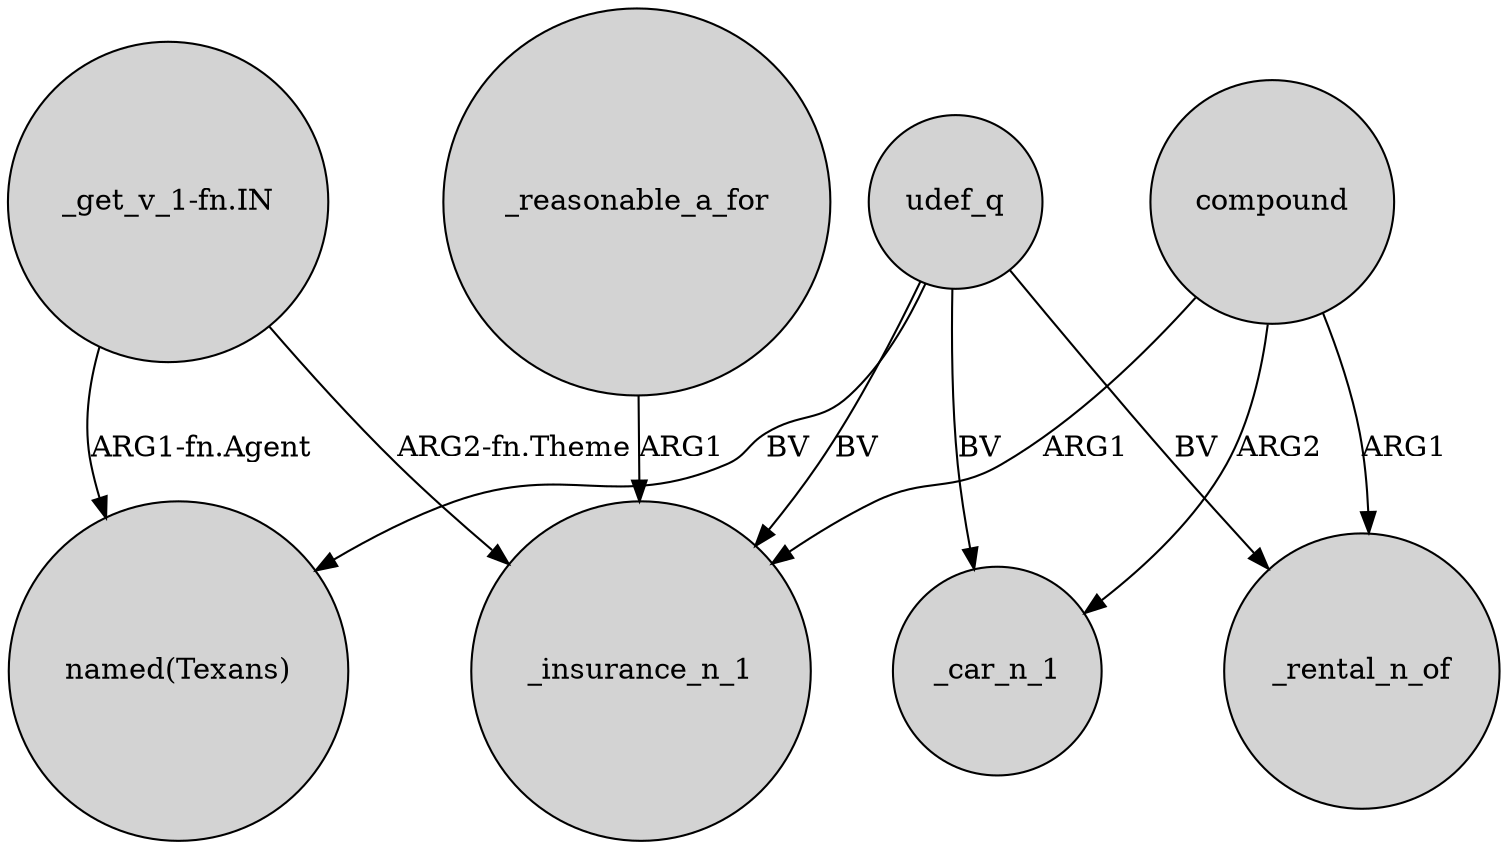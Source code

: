 digraph {
	node [shape=circle style=filled]
	udef_q -> "named(Texans)" [label=BV]
	compound -> _insurance_n_1 [label=ARG1]
	compound -> _rental_n_of [label=ARG1]
	udef_q -> _rental_n_of [label=BV]
	udef_q -> _car_n_1 [label=BV]
	"_get_v_1-fn.IN" -> "named(Texans)" [label="ARG1-fn.Agent"]
	compound -> _car_n_1 [label=ARG2]
	udef_q -> _insurance_n_1 [label=BV]
	_reasonable_a_for -> _insurance_n_1 [label=ARG1]
	"_get_v_1-fn.IN" -> _insurance_n_1 [label="ARG2-fn.Theme"]
}
